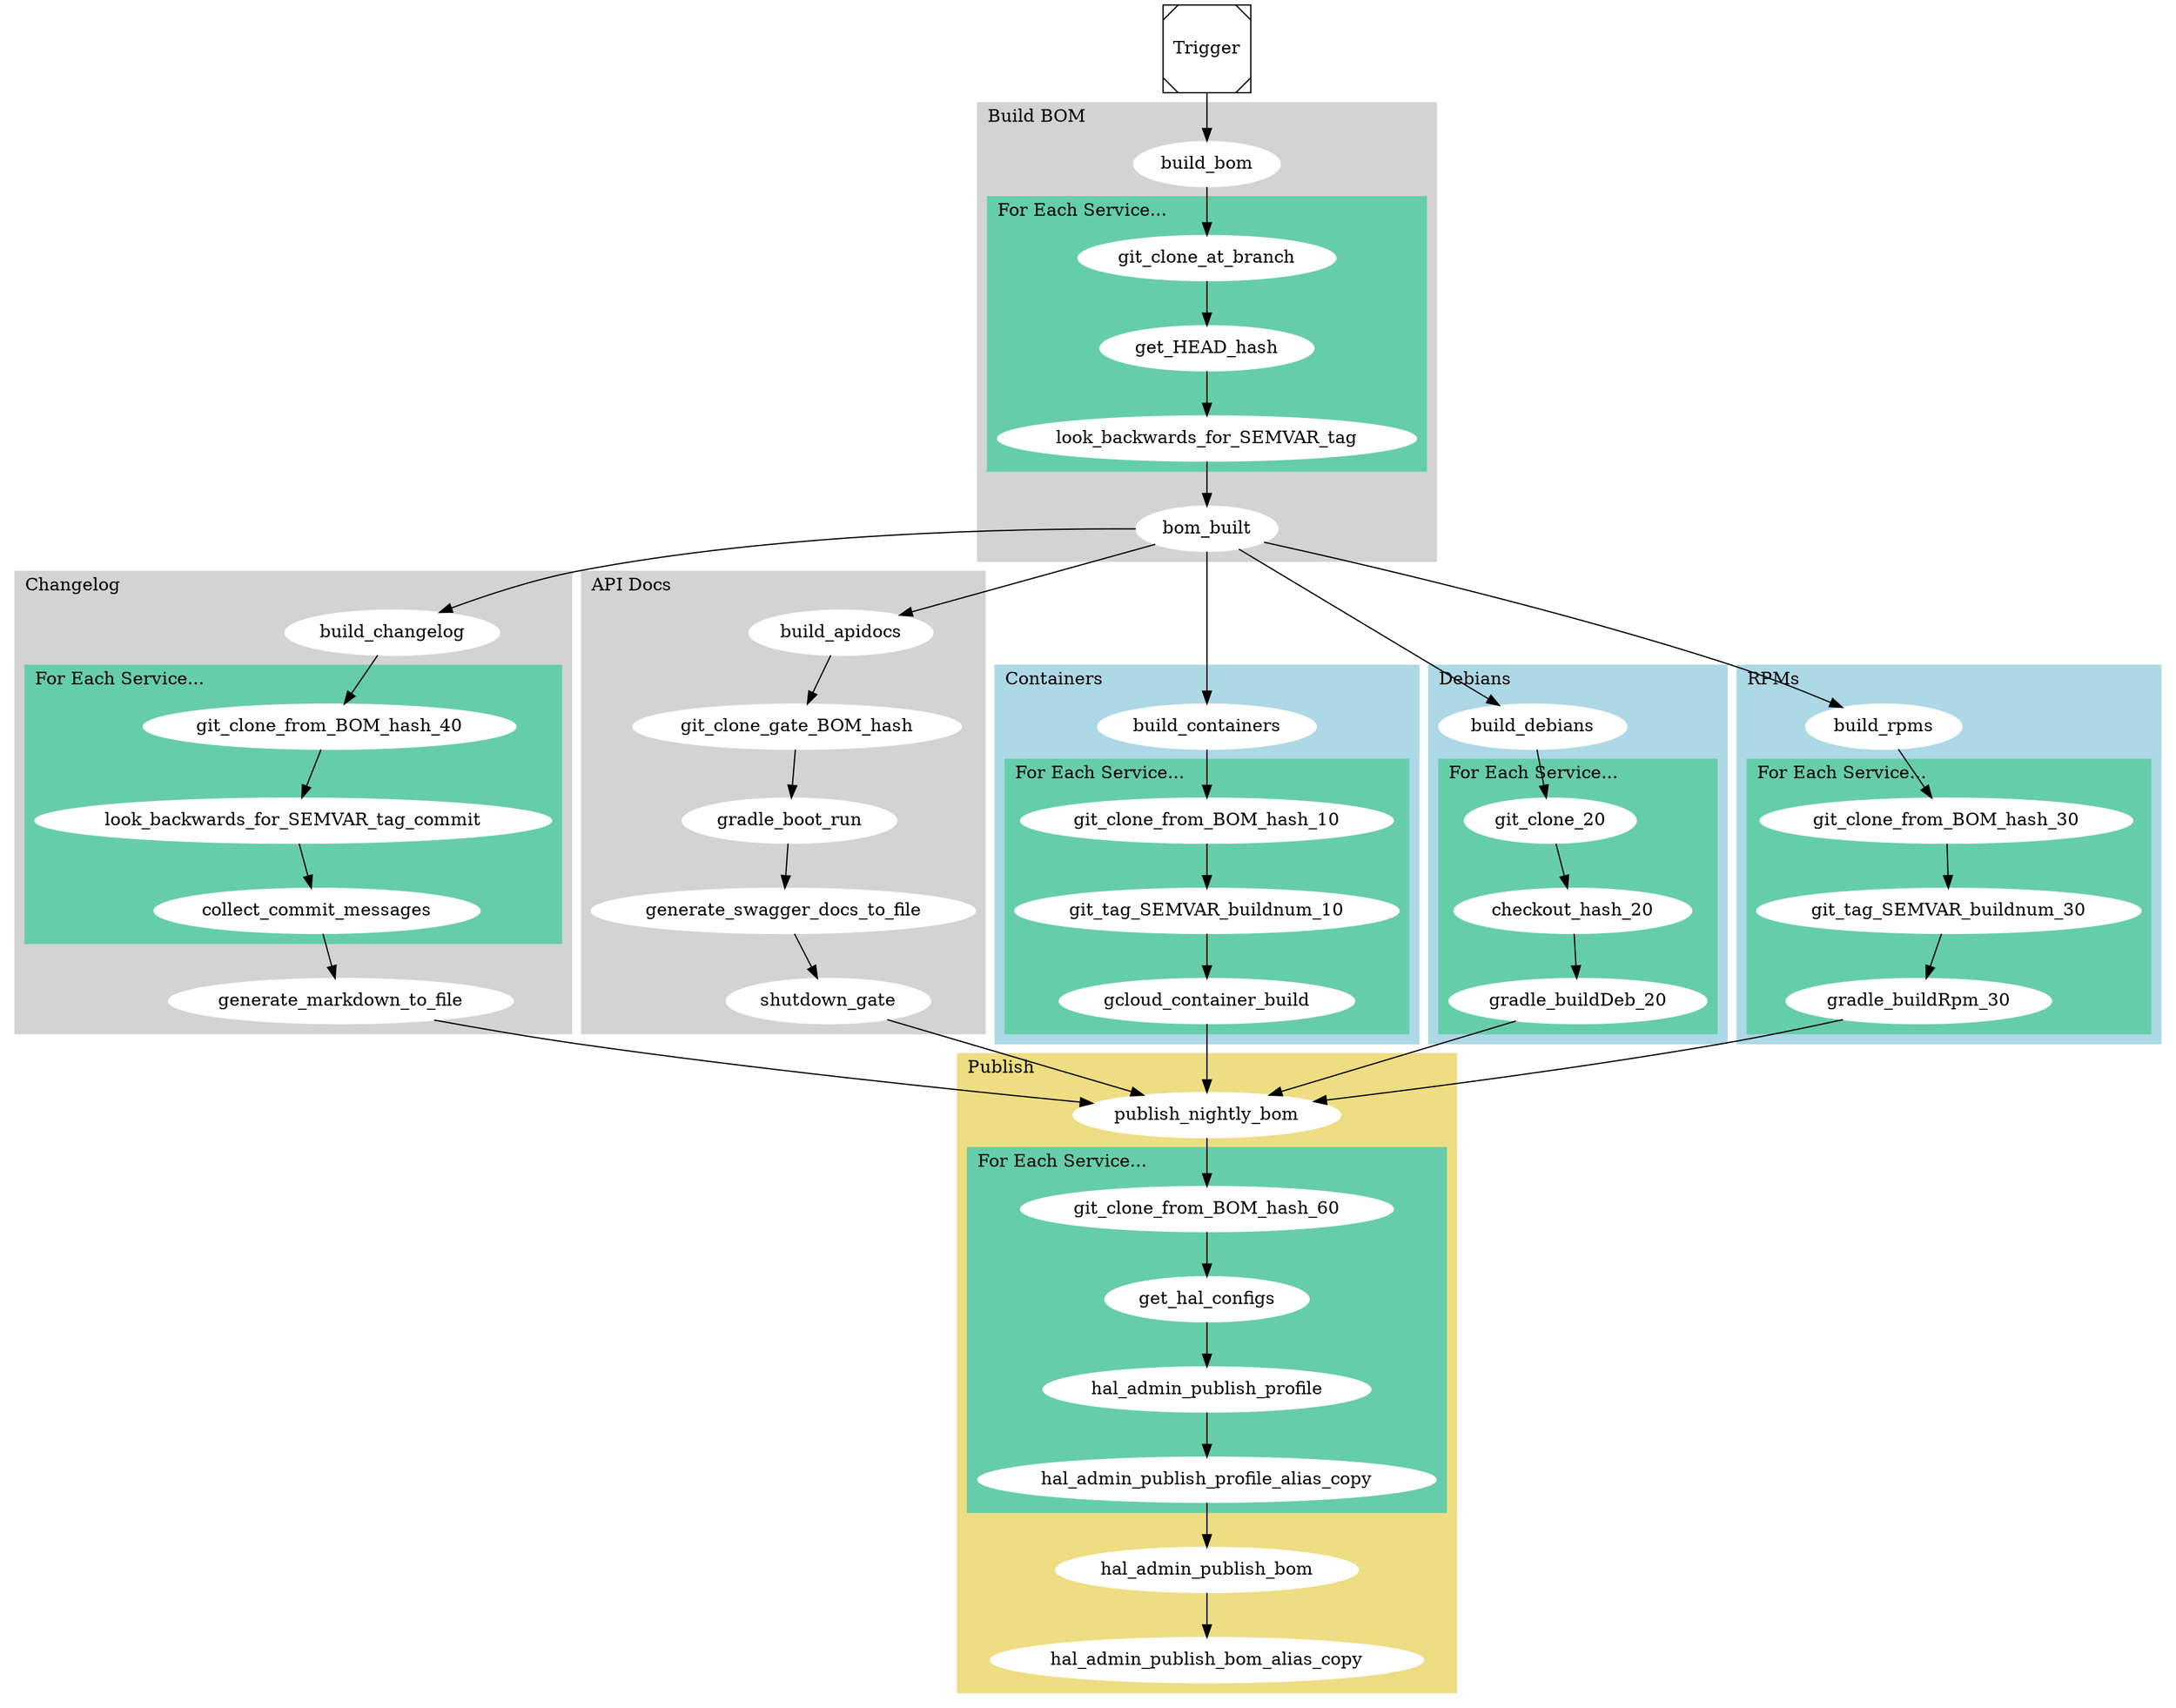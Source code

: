 # http://viz-js.com/
#
# Regen locally with `dot -O -Tpng dev/build_and_publish.dot`

digraph Flow_Build {

    Trigger [shape=Msquare];
    labeljust=l
	style=filled;
	color=lightgrey;



    node [style=filled,color=white];

    Trigger -> build_bom
    bom_built -> build_containers
    bom_built -> build_debians
    bom_built -> build_rpms
    bom_built -> build_changelog
    bom_built -> build_apidocs


    subgraph cluster_0 {
        label = "Build BOM"

        build_bom -> git_clone_at_branch;

        subgraph cluster_1 {
		    label = "For Each Service..."
		    style=filled;
		    color=aquamarine3;

    		git_clone_at_branch -> get_HEAD_hash;
    		get_HEAD_hash -> look_backwards_for_SEMVAR_tag;
		}
		look_backwards_for_SEMVAR_tag -> bom_built
    }


	subgraph cluster_10 {
		label = "Containers";
		color=lightblue;

		build_containers -> git_clone_from_BOM_hash_10;
		subgraph cluster_11 {
		    label = "For Each Service..."
		    color=aquamarine3

    		git_clone_from_BOM_hash_10 -> git_tag_SEMVAR_buildnum_10;
    		git_tag_SEMVAR_buildnum_10 -> gcloud_container_build
		}
	}
	gcloud_container_build -> publish_nightly_bom;

	subgraph cluster_20 {
		label = "Debians";
		color=lightblue;

		build_debians ->  git_clone_20;
		subgraph cluster_21 {
		    label = "For Each Service..."
		    color=aquamarine3

    		git_clone_20 -> checkout_hash_20;
    		// delete tags
    		checkout_hash_20 -> gradle_buildDeb_20;
		}
	}
	gradle_buildDeb_20 -> publish_nightly_bom;


	subgraph cluster_30 {
		label = "RPMs";
		color=lightblue;

		build_rpms -> git_clone_from_BOM_hash_30;
		subgraph cluster_31 {
		    label = "For Each Service..."
		    color=aquamarine3

    		git_clone_from_BOM_hash_30 -> git_tag_SEMVAR_buildnum_30;
    		// delete tags
    		git_tag_SEMVAR_buildnum_30 -> gradle_buildRpm_30;

		}
	}
	gradle_buildRpm_30 -> publish_nightly_bom;

	subgraph cluster_40 {
		label = "Changelog";

		build_changelog -> git_clone_from_BOM_hash_40;
		subgraph cluster_41 {
		    label = "For Each Service..."
		    color=aquamarine3

    		git_clone_from_BOM_hash_40 -> look_backwards_for_SEMVAR_tag_commit;
    		look_backwards_for_SEMVAR_tag_commit -> collect_commit_messages;

		}
		collect_commit_messages -> generate_markdown_to_file;
	}
	generate_markdown_to_file -> publish_nightly_bom;

	subgraph cluster_50 {
		label = "API Docs";

		build_apidocs -> git_clone_gate_BOM_hash;
		git_clone_gate_BOM_hash -> gradle_boot_run;
		gradle_boot_run -> generate_swagger_docs_to_file;
		generate_swagger_docs_to_file -> shutdown_gate;
	}
	shutdown_gate -> publish_nightly_bom;


	subgraph cluster_60 {
		label = "Publish";
		color=lightgoldenrod

		publish_nightly_bom -> git_clone_from_BOM_hash_60;

        subgraph cluster_61 {git_clone_from_BOM_hash_60
            label = "For Each Service..."
	        color=aquamarine3

	        git_clone_from_BOM_hash_60 -> get_hal_configs;
	        get_hal_configs -> hal_admin_publish_profile;
	        hal_admin_publish_profile -> hal_admin_publish_profile_alias_copy;
        }

        hal_admin_publish_profile_alias_copy -> hal_admin_publish_bom
        hal_admin_publish_bom -> hal_admin_publish_bom_alias_copy;
	}
}
